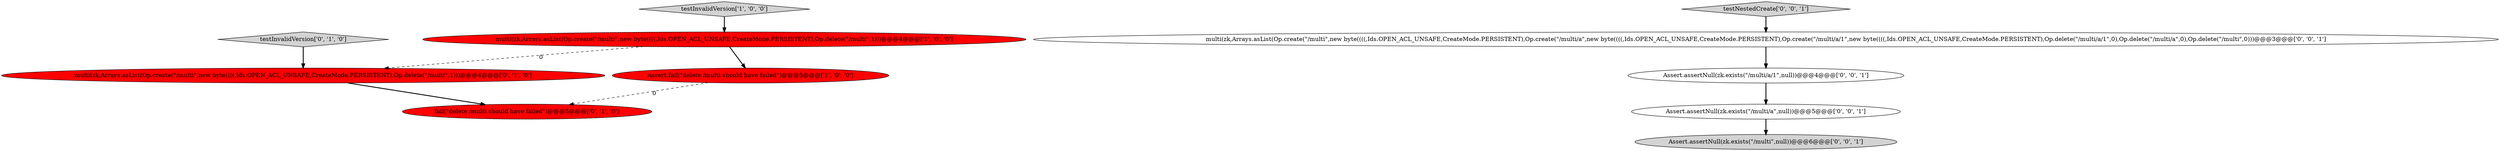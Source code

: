 digraph {
0 [style = filled, label = "multi(zk,Arrays.asList(Op.create(\"/multi\",new byte((((,Ids.OPEN_ACL_UNSAFE,CreateMode.PERSISTENT),Op.delete(\"/multi\",1)))@@@4@@@['1', '0', '0']", fillcolor = red, shape = ellipse image = "AAA1AAABBB1BBB"];
5 [style = filled, label = "fail(\"delete /multi should have failed\")@@@5@@@['0', '1', '0']", fillcolor = red, shape = ellipse image = "AAA1AAABBB2BBB"];
6 [style = filled, label = "Assert.assertNull(zk.exists(\"/multi/a/1\",null))@@@4@@@['0', '0', '1']", fillcolor = white, shape = ellipse image = "AAA0AAABBB3BBB"];
7 [style = filled, label = "testNestedCreate['0', '0', '1']", fillcolor = lightgray, shape = diamond image = "AAA0AAABBB3BBB"];
2 [style = filled, label = "testInvalidVersion['1', '0', '0']", fillcolor = lightgray, shape = diamond image = "AAA0AAABBB1BBB"];
3 [style = filled, label = "multi(zk,Arrays.asList(Op.create(\"/multi\",new byte((((,Ids.OPEN_ACL_UNSAFE,CreateMode.PERSISTENT),Op.delete(\"/multi\",1)))@@@4@@@['0', '1', '0']", fillcolor = red, shape = ellipse image = "AAA1AAABBB2BBB"];
1 [style = filled, label = "Assert.fail(\"delete /multi should have failed\")@@@5@@@['1', '0', '0']", fillcolor = red, shape = ellipse image = "AAA1AAABBB1BBB"];
8 [style = filled, label = "Assert.assertNull(zk.exists(\"/multi\",null))@@@6@@@['0', '0', '1']", fillcolor = lightgray, shape = ellipse image = "AAA0AAABBB3BBB"];
4 [style = filled, label = "testInvalidVersion['0', '1', '0']", fillcolor = lightgray, shape = diamond image = "AAA0AAABBB2BBB"];
9 [style = filled, label = "multi(zk,Arrays.asList(Op.create(\"/multi\",new byte((((,Ids.OPEN_ACL_UNSAFE,CreateMode.PERSISTENT),Op.create(\"/multi/a\",new byte((((,Ids.OPEN_ACL_UNSAFE,CreateMode.PERSISTENT),Op.create(\"/multi/a/1\",new byte((((,Ids.OPEN_ACL_UNSAFE,CreateMode.PERSISTENT),Op.delete(\"/multi/a/1\",0),Op.delete(\"/multi/a\",0),Op.delete(\"/multi\",0)))@@@3@@@['0', '0', '1']", fillcolor = white, shape = ellipse image = "AAA0AAABBB3BBB"];
10 [style = filled, label = "Assert.assertNull(zk.exists(\"/multi/a\",null))@@@5@@@['0', '0', '1']", fillcolor = white, shape = ellipse image = "AAA0AAABBB3BBB"];
7->9 [style = bold, label=""];
4->3 [style = bold, label=""];
3->5 [style = bold, label=""];
2->0 [style = bold, label=""];
0->3 [style = dashed, label="0"];
1->5 [style = dashed, label="0"];
10->8 [style = bold, label=""];
0->1 [style = bold, label=""];
6->10 [style = bold, label=""];
9->6 [style = bold, label=""];
}
